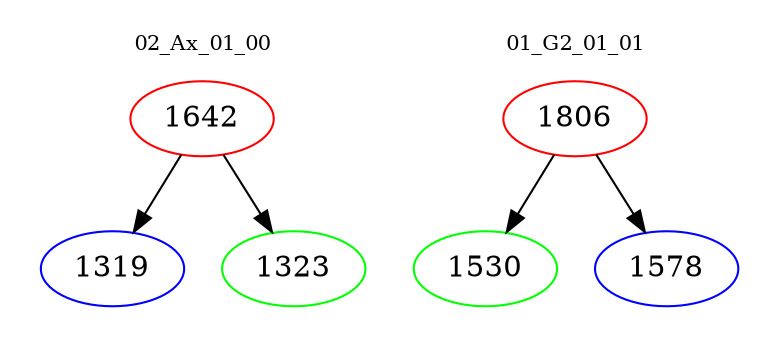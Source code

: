 digraph{
subgraph cluster_0 {
color = white
label = "02_Ax_01_00";
fontsize=10;
T0_1642 [label="1642", color="red"]
T0_1642 -> T0_1319 [color="black"]
T0_1319 [label="1319", color="blue"]
T0_1642 -> T0_1323 [color="black"]
T0_1323 [label="1323", color="green"]
}
subgraph cluster_1 {
color = white
label = "01_G2_01_01";
fontsize=10;
T1_1806 [label="1806", color="red"]
T1_1806 -> T1_1530 [color="black"]
T1_1530 [label="1530", color="green"]
T1_1806 -> T1_1578 [color="black"]
T1_1578 [label="1578", color="blue"]
}
}
